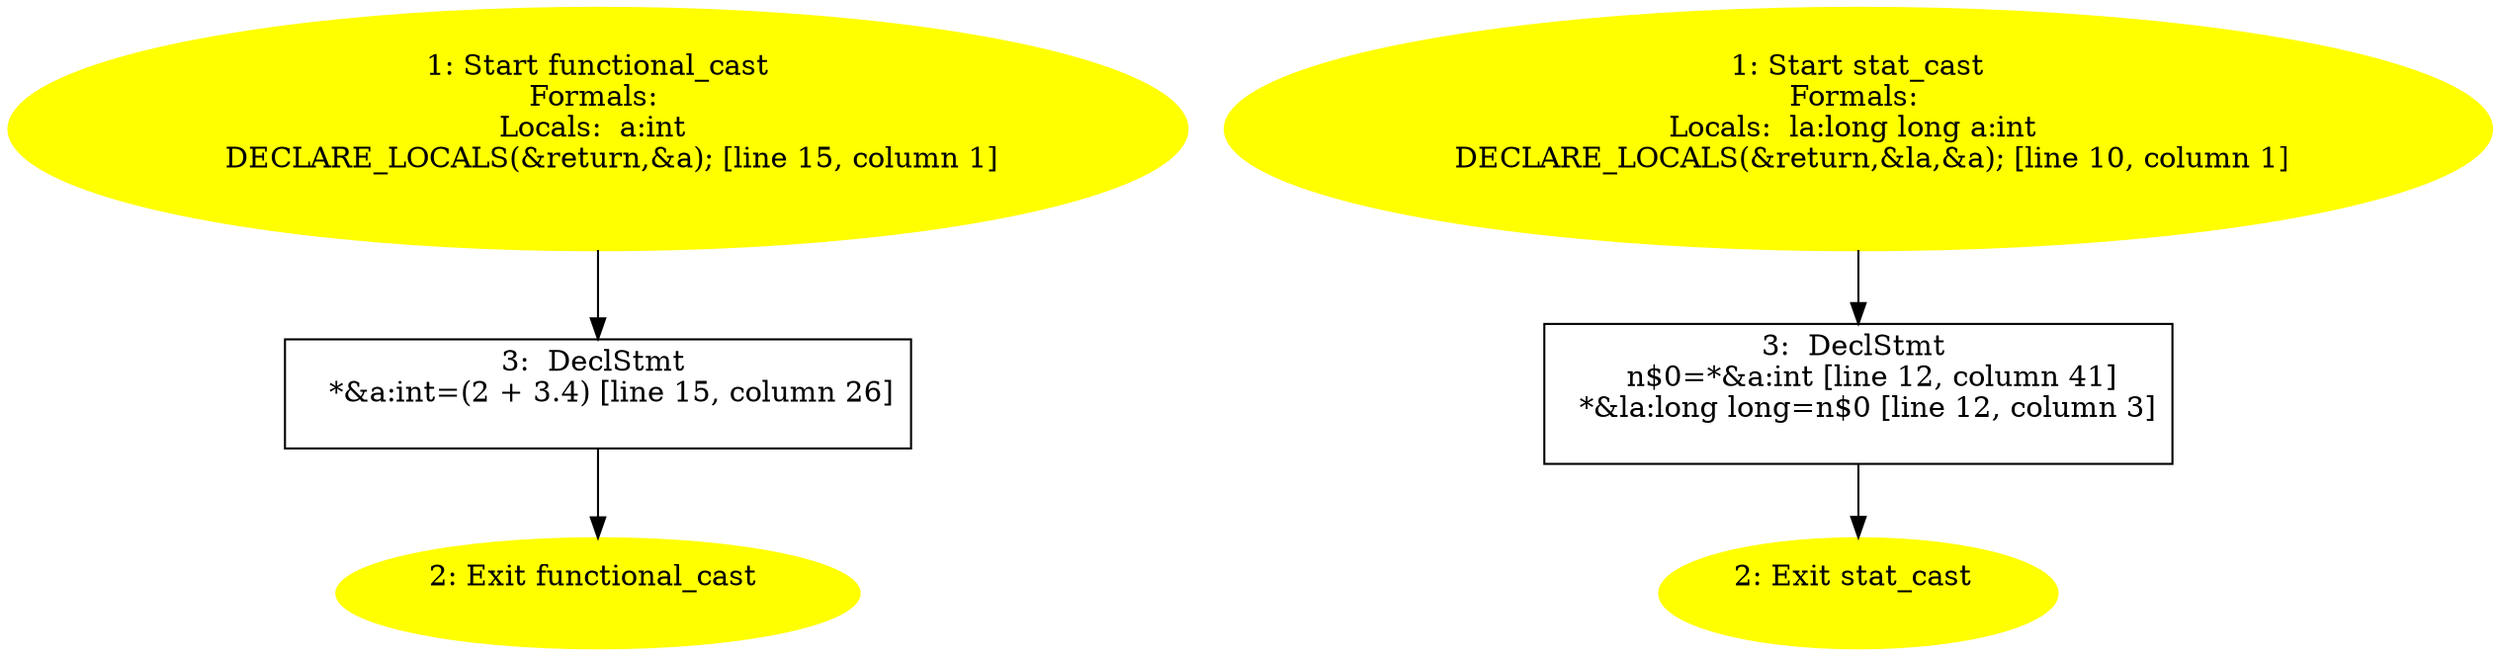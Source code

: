 /* @generated */
digraph cfg {
"functional_cast#14011367992313068291.82cd85208f04494c7a6533d123f52fe0_1" [label="1: Start functional_cast\nFormals: \nLocals:  a:int \n   DECLARE_LOCALS(&return,&a); [line 15, column 1]\n " color=yellow style=filled]
	

	 "functional_cast#14011367992313068291.82cd85208f04494c7a6533d123f52fe0_1" -> "functional_cast#14011367992313068291.82cd85208f04494c7a6533d123f52fe0_3" ;
"functional_cast#14011367992313068291.82cd85208f04494c7a6533d123f52fe0_2" [label="2: Exit functional_cast \n  " color=yellow style=filled]
	

"functional_cast#14011367992313068291.82cd85208f04494c7a6533d123f52fe0_3" [label="3:  DeclStmt \n   *&a:int=(2 + 3.4) [line 15, column 26]\n " shape="box"]
	

	 "functional_cast#14011367992313068291.82cd85208f04494c7a6533d123f52fe0_3" -> "functional_cast#14011367992313068291.82cd85208f04494c7a6533d123f52fe0_2" ;
"stat_cast#12446126613472042601.03b0c783caaf8ed84eb6e909b7645c57_1" [label="1: Start stat_cast\nFormals: \nLocals:  la:long long a:int \n   DECLARE_LOCALS(&return,&la,&a); [line 10, column 1]\n " color=yellow style=filled]
	

	 "stat_cast#12446126613472042601.03b0c783caaf8ed84eb6e909b7645c57_1" -> "stat_cast#12446126613472042601.03b0c783caaf8ed84eb6e909b7645c57_3" ;
"stat_cast#12446126613472042601.03b0c783caaf8ed84eb6e909b7645c57_2" [label="2: Exit stat_cast \n  " color=yellow style=filled]
	

"stat_cast#12446126613472042601.03b0c783caaf8ed84eb6e909b7645c57_3" [label="3:  DeclStmt \n   n$0=*&a:int [line 12, column 41]\n  *&la:long long=n$0 [line 12, column 3]\n " shape="box"]
	

	 "stat_cast#12446126613472042601.03b0c783caaf8ed84eb6e909b7645c57_3" -> "stat_cast#12446126613472042601.03b0c783caaf8ed84eb6e909b7645c57_2" ;
}
